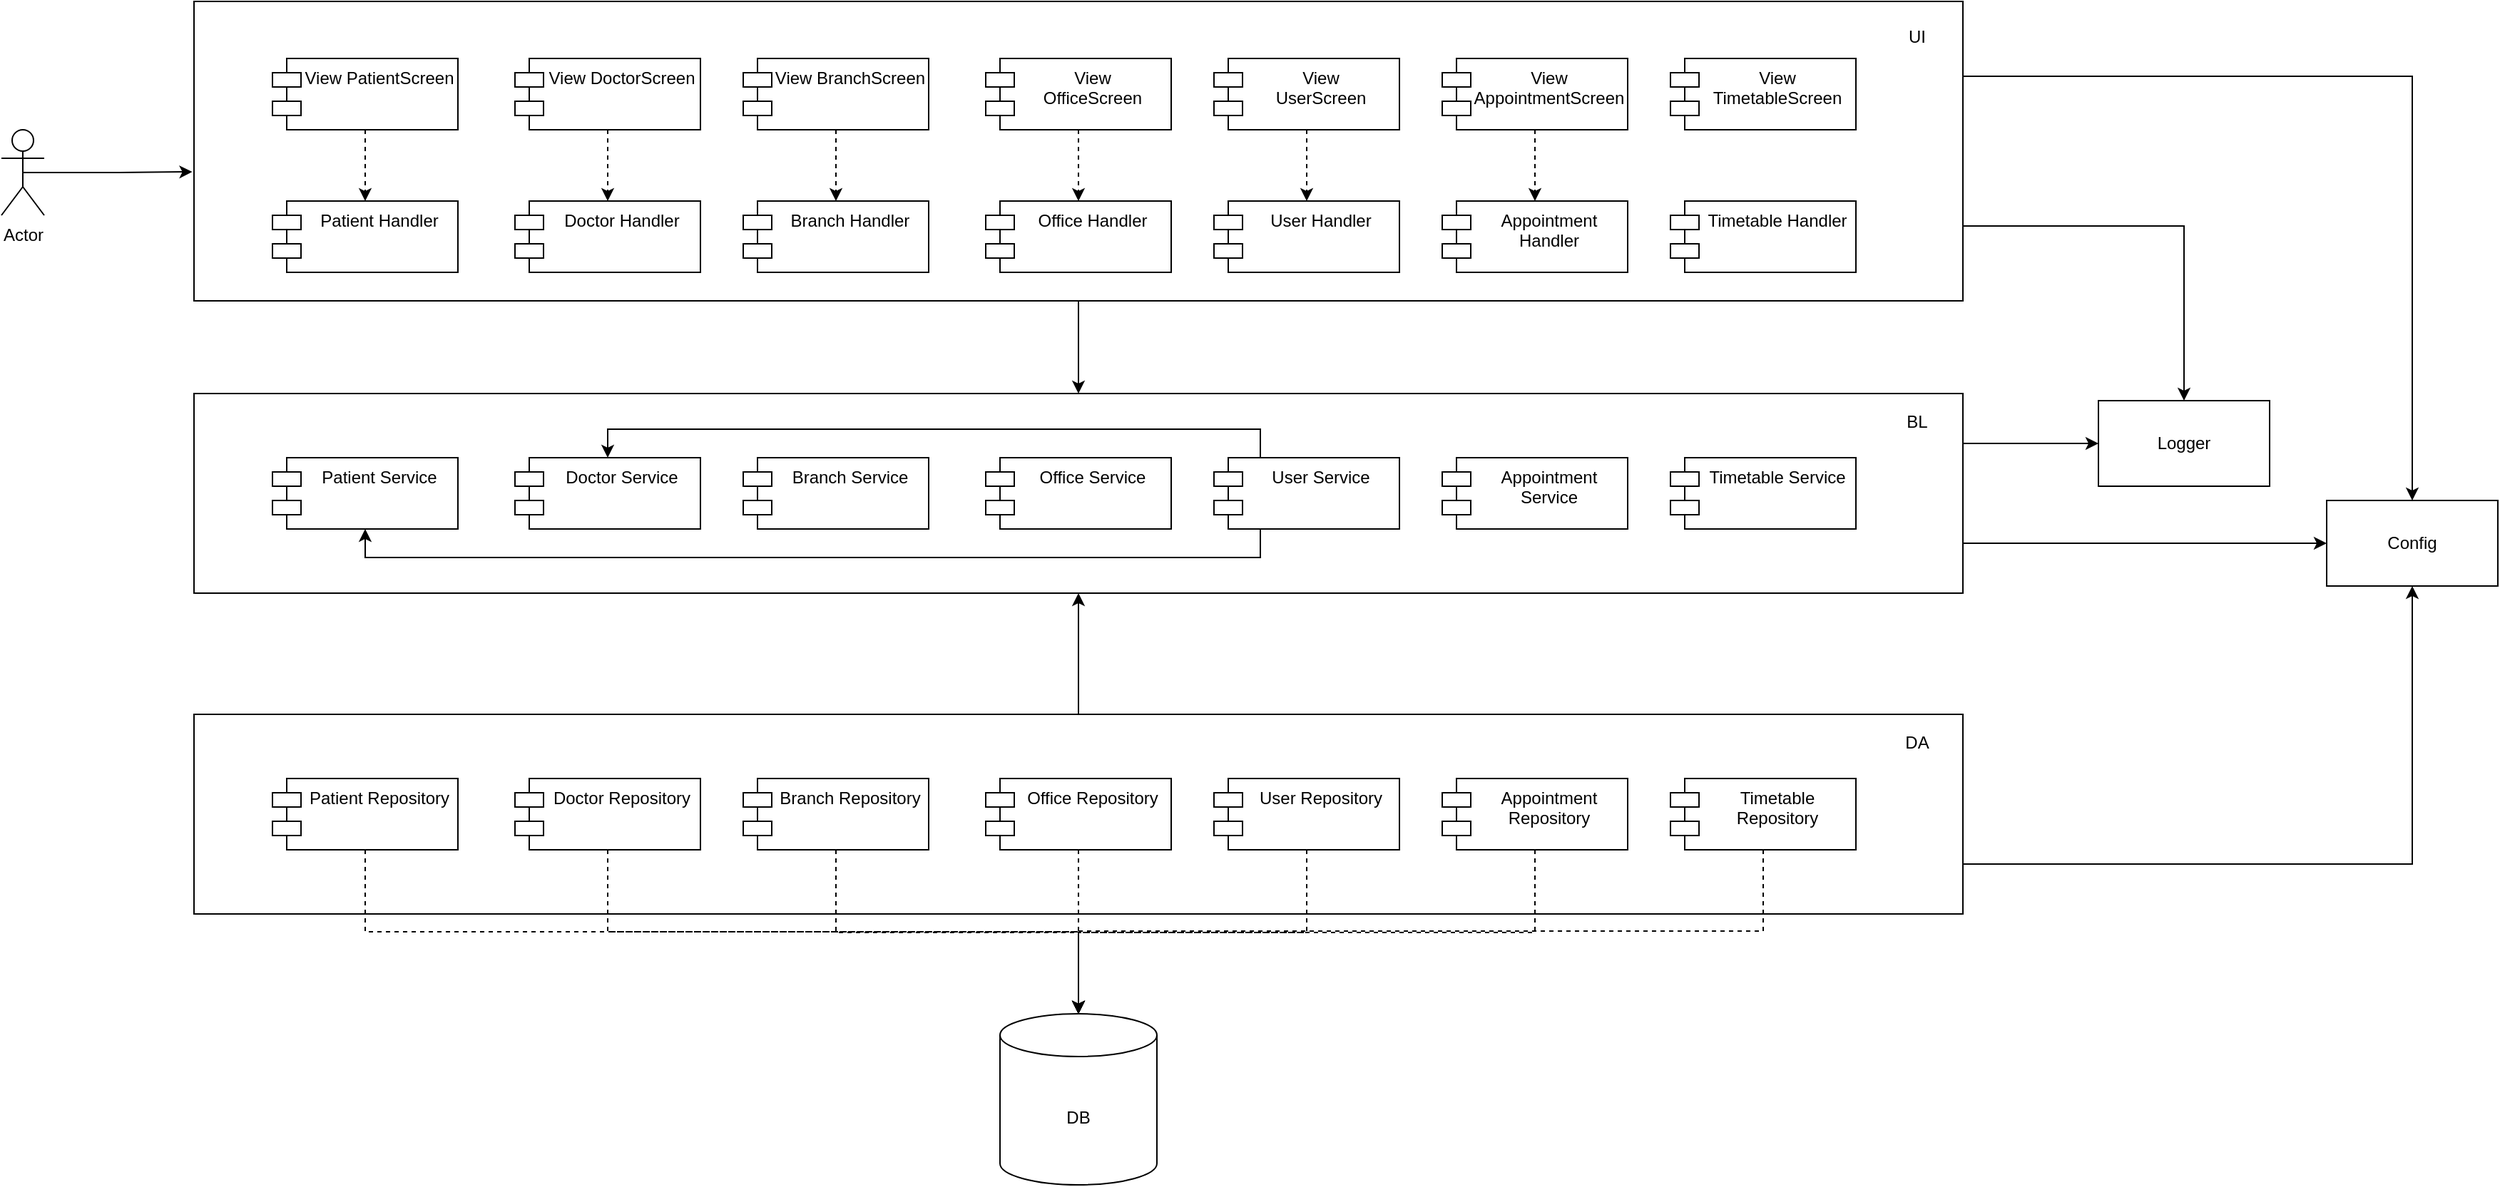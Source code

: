 <mxfile version="21.6.8" type="device">
  <diagram name="Страница — 1" id="c20qiiFSY_c8LHRDyIgN">
    <mxGraphModel dx="1628" dy="2151" grid="1" gridSize="10" guides="1" tooltips="1" connect="1" arrows="1" fold="1" page="1" pageScale="1" pageWidth="827" pageHeight="1169" math="0" shadow="0">
      <root>
        <mxCell id="0" />
        <mxCell id="1" parent="0" />
        <mxCell id="ci8FGddH2A7AqfQZUZbY-48" style="edgeStyle=orthogonalEdgeStyle;rounded=0;orthogonalLoop=1;jettySize=auto;html=1;exitX=0.5;exitY=1;exitDx=0;exitDy=0;entryX=0.5;entryY=0;entryDx=0;entryDy=0;" edge="1" parent="1" source="ci8FGddH2A7AqfQZUZbY-37" target="ci8FGddH2A7AqfQZUZbY-35">
          <mxGeometry relative="1" as="geometry" />
        </mxCell>
        <mxCell id="ci8FGddH2A7AqfQZUZbY-65" style="edgeStyle=orthogonalEdgeStyle;rounded=0;orthogonalLoop=1;jettySize=auto;html=1;exitX=1;exitY=0.75;exitDx=0;exitDy=0;" edge="1" parent="1" source="ci8FGddH2A7AqfQZUZbY-37" target="ci8FGddH2A7AqfQZUZbY-64">
          <mxGeometry relative="1" as="geometry" />
        </mxCell>
        <mxCell id="ci8FGddH2A7AqfQZUZbY-66" style="edgeStyle=orthogonalEdgeStyle;rounded=0;orthogonalLoop=1;jettySize=auto;html=1;exitX=1;exitY=0.25;exitDx=0;exitDy=0;entryX=0.5;entryY=0;entryDx=0;entryDy=0;" edge="1" parent="1" source="ci8FGddH2A7AqfQZUZbY-37" target="ci8FGddH2A7AqfQZUZbY-63">
          <mxGeometry relative="1" as="geometry" />
        </mxCell>
        <mxCell id="ci8FGddH2A7AqfQZUZbY-37" value="" style="rounded=0;whiteSpace=wrap;html=1;" vertex="1" parent="1">
          <mxGeometry x="155" y="-220" width="1240" height="210" as="geometry" />
        </mxCell>
        <mxCell id="ci8FGddH2A7AqfQZUZbY-68" style="edgeStyle=orthogonalEdgeStyle;rounded=0;orthogonalLoop=1;jettySize=auto;html=1;exitX=1;exitY=0.75;exitDx=0;exitDy=0;entryX=0;entryY=0.5;entryDx=0;entryDy=0;" edge="1" parent="1" source="ci8FGddH2A7AqfQZUZbY-35" target="ci8FGddH2A7AqfQZUZbY-63">
          <mxGeometry relative="1" as="geometry" />
        </mxCell>
        <mxCell id="ci8FGddH2A7AqfQZUZbY-69" style="edgeStyle=orthogonalEdgeStyle;rounded=0;orthogonalLoop=1;jettySize=auto;html=1;exitX=1;exitY=0.25;exitDx=0;exitDy=0;" edge="1" parent="1" source="ci8FGddH2A7AqfQZUZbY-35" target="ci8FGddH2A7AqfQZUZbY-64">
          <mxGeometry relative="1" as="geometry" />
        </mxCell>
        <mxCell id="ci8FGddH2A7AqfQZUZbY-35" value="" style="rounded=0;whiteSpace=wrap;html=1;" vertex="1" parent="1">
          <mxGeometry x="155" y="55" width="1240" height="140" as="geometry" />
        </mxCell>
        <mxCell id="ci8FGddH2A7AqfQZUZbY-46" style="edgeStyle=orthogonalEdgeStyle;rounded=0;orthogonalLoop=1;jettySize=auto;html=1;exitX=0.5;exitY=0;exitDx=0;exitDy=0;entryX=0.5;entryY=1;entryDx=0;entryDy=0;" edge="1" parent="1" source="ci8FGddH2A7AqfQZUZbY-33" target="ci8FGddH2A7AqfQZUZbY-35">
          <mxGeometry relative="1" as="geometry" />
        </mxCell>
        <mxCell id="ci8FGddH2A7AqfQZUZbY-72" style="edgeStyle=orthogonalEdgeStyle;rounded=0;orthogonalLoop=1;jettySize=auto;html=1;exitX=1;exitY=0.75;exitDx=0;exitDy=0;entryX=0.5;entryY=1;entryDx=0;entryDy=0;" edge="1" parent="1" source="ci8FGddH2A7AqfQZUZbY-33" target="ci8FGddH2A7AqfQZUZbY-63">
          <mxGeometry relative="1" as="geometry" />
        </mxCell>
        <mxCell id="ci8FGddH2A7AqfQZUZbY-33" value="" style="rounded=0;whiteSpace=wrap;html=1;" vertex="1" parent="1">
          <mxGeometry x="155" y="280" width="1240" height="140" as="geometry" />
        </mxCell>
        <mxCell id="ci8FGddH2A7AqfQZUZbY-60" style="edgeStyle=orthogonalEdgeStyle;rounded=0;orthogonalLoop=1;jettySize=auto;html=1;entryX=0.5;entryY=0;entryDx=0;entryDy=0;entryPerimeter=0;dashed=1;" edge="1" parent="1" source="ci8FGddH2A7AqfQZUZbY-10" target="ci8FGddH2A7AqfQZUZbY-55">
          <mxGeometry relative="1" as="geometry">
            <Array as="points">
              <mxPoint x="935" y="433" />
              <mxPoint x="775" y="433" />
            </Array>
          </mxGeometry>
        </mxCell>
        <mxCell id="ci8FGddH2A7AqfQZUZbY-10" value="User Repository" style="shape=module;align=left;spacingLeft=20;align=center;verticalAlign=top;whiteSpace=wrap;html=1;" vertex="1" parent="1">
          <mxGeometry x="870" y="325" width="130" height="50" as="geometry" />
        </mxCell>
        <mxCell id="ci8FGddH2A7AqfQZUZbY-62" style="edgeStyle=orthogonalEdgeStyle;rounded=0;orthogonalLoop=1;jettySize=auto;html=1;entryX=0.5;entryY=0;entryDx=0;entryDy=0;entryPerimeter=0;dashed=1;" edge="1" parent="1" source="ci8FGddH2A7AqfQZUZbY-11" target="ci8FGddH2A7AqfQZUZbY-55">
          <mxGeometry relative="1" as="geometry">
            <Array as="points">
              <mxPoint x="1255" y="432" />
              <mxPoint x="775" y="432" />
            </Array>
          </mxGeometry>
        </mxCell>
        <mxCell id="ci8FGddH2A7AqfQZUZbY-11" value="Timetable Repository" style="shape=module;align=left;spacingLeft=20;align=center;verticalAlign=top;whiteSpace=wrap;html=1;" vertex="1" parent="1">
          <mxGeometry x="1190" y="325" width="130" height="50" as="geometry" />
        </mxCell>
        <mxCell id="ci8FGddH2A7AqfQZUZbY-61" style="edgeStyle=orthogonalEdgeStyle;rounded=0;orthogonalLoop=1;jettySize=auto;html=1;entryX=0.5;entryY=0;entryDx=0;entryDy=0;entryPerimeter=0;dashed=1;" edge="1" parent="1" source="ci8FGddH2A7AqfQZUZbY-12" target="ci8FGddH2A7AqfQZUZbY-55">
          <mxGeometry relative="1" as="geometry">
            <Array as="points">
              <mxPoint x="1095" y="433" />
              <mxPoint x="775" y="433" />
            </Array>
          </mxGeometry>
        </mxCell>
        <mxCell id="ci8FGddH2A7AqfQZUZbY-12" value="Appointment Repository" style="shape=module;align=left;spacingLeft=20;align=center;verticalAlign=top;whiteSpace=wrap;html=1;" vertex="1" parent="1">
          <mxGeometry x="1030" y="325" width="130" height="50" as="geometry" />
        </mxCell>
        <mxCell id="ci8FGddH2A7AqfQZUZbY-59" style="edgeStyle=orthogonalEdgeStyle;rounded=0;orthogonalLoop=1;jettySize=auto;html=1;entryX=0.5;entryY=0;entryDx=0;entryDy=0;entryPerimeter=0;dashed=1;" edge="1" parent="1" source="ci8FGddH2A7AqfQZUZbY-13" target="ci8FGddH2A7AqfQZUZbY-55">
          <mxGeometry relative="1" as="geometry" />
        </mxCell>
        <mxCell id="ci8FGddH2A7AqfQZUZbY-13" value="Office Repository" style="shape=module;align=left;spacingLeft=20;align=center;verticalAlign=top;whiteSpace=wrap;html=1;" vertex="1" parent="1">
          <mxGeometry x="710" y="325" width="130" height="50" as="geometry" />
        </mxCell>
        <mxCell id="ci8FGddH2A7AqfQZUZbY-57" style="edgeStyle=orthogonalEdgeStyle;rounded=0;orthogonalLoop=1;jettySize=auto;html=1;exitX=0.5;exitY=1;exitDx=0;exitDy=0;entryX=0.5;entryY=0;entryDx=0;entryDy=0;entryPerimeter=0;dashed=1;" edge="1" parent="1" source="ci8FGddH2A7AqfQZUZbY-14" target="ci8FGddH2A7AqfQZUZbY-55">
          <mxGeometry relative="1" as="geometry">
            <mxPoint x="770" y="490" as="targetPoint" />
          </mxGeometry>
        </mxCell>
        <mxCell id="ci8FGddH2A7AqfQZUZbY-14" value="Doctor Repository" style="shape=module;align=left;spacingLeft=20;align=center;verticalAlign=top;whiteSpace=wrap;html=1;" vertex="1" parent="1">
          <mxGeometry x="380" y="325" width="130" height="50" as="geometry" />
        </mxCell>
        <mxCell id="ci8FGddH2A7AqfQZUZbY-56" style="edgeStyle=orthogonalEdgeStyle;rounded=0;orthogonalLoop=1;jettySize=auto;html=1;exitX=0.5;exitY=1;exitDx=0;exitDy=0;dashed=1;" edge="1" parent="1" source="ci8FGddH2A7AqfQZUZbY-15" target="ci8FGddH2A7AqfQZUZbY-55">
          <mxGeometry relative="1" as="geometry" />
        </mxCell>
        <mxCell id="ci8FGddH2A7AqfQZUZbY-15" value="Patient Repository" style="shape=module;align=left;spacingLeft=20;align=center;verticalAlign=top;whiteSpace=wrap;html=1;" vertex="1" parent="1">
          <mxGeometry x="210" y="325" width="130" height="50" as="geometry" />
        </mxCell>
        <mxCell id="ci8FGddH2A7AqfQZUZbY-58" style="edgeStyle=orthogonalEdgeStyle;rounded=0;orthogonalLoop=1;jettySize=auto;html=1;entryX=0.5;entryY=0;entryDx=0;entryDy=0;entryPerimeter=0;dashed=1;" edge="1" parent="1" source="ci8FGddH2A7AqfQZUZbY-16" target="ci8FGddH2A7AqfQZUZbY-55">
          <mxGeometry relative="1" as="geometry">
            <Array as="points">
              <mxPoint x="605" y="433" />
              <mxPoint x="775" y="433" />
            </Array>
          </mxGeometry>
        </mxCell>
        <mxCell id="ci8FGddH2A7AqfQZUZbY-16" value="Branch Repository" style="shape=module;align=left;spacingLeft=20;align=center;verticalAlign=top;whiteSpace=wrap;html=1;" vertex="1" parent="1">
          <mxGeometry x="540" y="325" width="130" height="50" as="geometry" />
        </mxCell>
        <mxCell id="ci8FGddH2A7AqfQZUZbY-75" style="edgeStyle=orthogonalEdgeStyle;rounded=0;orthogonalLoop=1;jettySize=auto;html=1;exitX=0.25;exitY=0;exitDx=0;exitDy=0;entryX=0.5;entryY=0;entryDx=0;entryDy=0;" edge="1" parent="1" source="ci8FGddH2A7AqfQZUZbY-17" target="ci8FGddH2A7AqfQZUZbY-21">
          <mxGeometry relative="1" as="geometry" />
        </mxCell>
        <mxCell id="ci8FGddH2A7AqfQZUZbY-76" style="edgeStyle=orthogonalEdgeStyle;rounded=0;orthogonalLoop=1;jettySize=auto;html=1;exitX=0.25;exitY=1;exitDx=0;exitDy=0;entryX=0.5;entryY=1;entryDx=0;entryDy=0;" edge="1" parent="1" source="ci8FGddH2A7AqfQZUZbY-17" target="ci8FGddH2A7AqfQZUZbY-22">
          <mxGeometry relative="1" as="geometry" />
        </mxCell>
        <mxCell id="ci8FGddH2A7AqfQZUZbY-17" value="User Service" style="shape=module;align=left;spacingLeft=20;align=center;verticalAlign=top;whiteSpace=wrap;html=1;" vertex="1" parent="1">
          <mxGeometry x="870" y="100" width="130" height="50" as="geometry" />
        </mxCell>
        <mxCell id="ci8FGddH2A7AqfQZUZbY-18" value="Timetable Service" style="shape=module;align=left;spacingLeft=20;align=center;verticalAlign=top;whiteSpace=wrap;html=1;" vertex="1" parent="1">
          <mxGeometry x="1190" y="100" width="130" height="50" as="geometry" />
        </mxCell>
        <mxCell id="ci8FGddH2A7AqfQZUZbY-19" value="Appointment Service" style="shape=module;align=left;spacingLeft=20;align=center;verticalAlign=top;whiteSpace=wrap;html=1;" vertex="1" parent="1">
          <mxGeometry x="1030" y="100" width="130" height="50" as="geometry" />
        </mxCell>
        <mxCell id="ci8FGddH2A7AqfQZUZbY-20" value="Office Service" style="shape=module;align=left;spacingLeft=20;align=center;verticalAlign=top;whiteSpace=wrap;html=1;" vertex="1" parent="1">
          <mxGeometry x="710" y="100" width="130" height="50" as="geometry" />
        </mxCell>
        <mxCell id="ci8FGddH2A7AqfQZUZbY-21" value="Doctor Service" style="shape=module;align=left;spacingLeft=20;align=center;verticalAlign=top;whiteSpace=wrap;html=1;" vertex="1" parent="1">
          <mxGeometry x="380" y="100" width="130" height="50" as="geometry" />
        </mxCell>
        <mxCell id="ci8FGddH2A7AqfQZUZbY-22" value="Patient Service" style="shape=module;align=left;spacingLeft=20;align=center;verticalAlign=top;whiteSpace=wrap;html=1;" vertex="1" parent="1">
          <mxGeometry x="210" y="100" width="130" height="50" as="geometry" />
        </mxCell>
        <mxCell id="ci8FGddH2A7AqfQZUZbY-23" value="Branch Service" style="shape=module;align=left;spacingLeft=20;align=center;verticalAlign=top;whiteSpace=wrap;html=1;" vertex="1" parent="1">
          <mxGeometry x="540" y="100" width="130" height="50" as="geometry" />
        </mxCell>
        <mxCell id="ci8FGddH2A7AqfQZUZbY-25" value="User Handler" style="shape=module;align=left;spacingLeft=20;align=center;verticalAlign=top;whiteSpace=wrap;html=1;" vertex="1" parent="1">
          <mxGeometry x="870" y="-80" width="130" height="50" as="geometry" />
        </mxCell>
        <mxCell id="ci8FGddH2A7AqfQZUZbY-26" value="Timetable Handler" style="shape=module;align=left;spacingLeft=20;align=center;verticalAlign=top;whiteSpace=wrap;html=1;" vertex="1" parent="1">
          <mxGeometry x="1190" y="-80" width="130" height="50" as="geometry" />
        </mxCell>
        <mxCell id="ci8FGddH2A7AqfQZUZbY-27" value="Appointment Handler" style="shape=module;align=left;spacingLeft=20;align=center;verticalAlign=top;whiteSpace=wrap;html=1;" vertex="1" parent="1">
          <mxGeometry x="1030" y="-80" width="130" height="50" as="geometry" />
        </mxCell>
        <mxCell id="ci8FGddH2A7AqfQZUZbY-28" value="Office Handler" style="shape=module;align=left;spacingLeft=20;align=center;verticalAlign=top;whiteSpace=wrap;html=1;" vertex="1" parent="1">
          <mxGeometry x="710" y="-80" width="130" height="50" as="geometry" />
        </mxCell>
        <mxCell id="ci8FGddH2A7AqfQZUZbY-29" value="Doctor Handler" style="shape=module;align=left;spacingLeft=20;align=center;verticalAlign=top;whiteSpace=wrap;html=1;" vertex="1" parent="1">
          <mxGeometry x="380" y="-80" width="130" height="50" as="geometry" />
        </mxCell>
        <mxCell id="ci8FGddH2A7AqfQZUZbY-30" value="Patient Handler" style="shape=module;align=left;spacingLeft=20;align=center;verticalAlign=top;whiteSpace=wrap;html=1;" vertex="1" parent="1">
          <mxGeometry x="210" y="-80" width="130" height="50" as="geometry" />
        </mxCell>
        <mxCell id="ci8FGddH2A7AqfQZUZbY-31" value="Branch Handler" style="shape=module;align=left;spacingLeft=20;align=center;verticalAlign=top;whiteSpace=wrap;html=1;" vertex="1" parent="1">
          <mxGeometry x="540" y="-80" width="130" height="50" as="geometry" />
        </mxCell>
        <mxCell id="ci8FGddH2A7AqfQZUZbY-34" value="DA" style="text;html=1;strokeColor=none;fillColor=none;align=center;verticalAlign=middle;whiteSpace=wrap;rounded=0;" vertex="1" parent="1">
          <mxGeometry x="1332.5" y="285" width="60" height="30" as="geometry" />
        </mxCell>
        <mxCell id="ci8FGddH2A7AqfQZUZbY-36" value="BL" style="text;html=1;strokeColor=none;fillColor=none;align=center;verticalAlign=middle;whiteSpace=wrap;rounded=0;" vertex="1" parent="1">
          <mxGeometry x="1332.5" y="60" width="60" height="30" as="geometry" />
        </mxCell>
        <mxCell id="ci8FGddH2A7AqfQZUZbY-38" value="UI" style="text;html=1;strokeColor=none;fillColor=none;align=center;verticalAlign=middle;whiteSpace=wrap;rounded=0;" vertex="1" parent="1">
          <mxGeometry x="1332.5" y="-210" width="60" height="30" as="geometry" />
        </mxCell>
        <mxCell id="ci8FGddH2A7AqfQZUZbY-53" value="" style="edgeStyle=orthogonalEdgeStyle;rounded=0;orthogonalLoop=1;jettySize=auto;html=1;dashed=1;" edge="1" parent="1" source="ci8FGddH2A7AqfQZUZbY-39" target="ci8FGddH2A7AqfQZUZbY-25">
          <mxGeometry relative="1" as="geometry" />
        </mxCell>
        <mxCell id="ci8FGddH2A7AqfQZUZbY-39" value="View &lt;br&gt;UserScreen" style="shape=module;align=left;spacingLeft=20;align=center;verticalAlign=top;whiteSpace=wrap;html=1;" vertex="1" parent="1">
          <mxGeometry x="870" y="-180" width="130" height="50" as="geometry" />
        </mxCell>
        <mxCell id="ci8FGddH2A7AqfQZUZbY-40" value="View TimetableScreen" style="shape=module;align=left;spacingLeft=20;align=center;verticalAlign=top;whiteSpace=wrap;html=1;" vertex="1" parent="1">
          <mxGeometry x="1190" y="-180" width="130" height="50" as="geometry" />
        </mxCell>
        <mxCell id="ci8FGddH2A7AqfQZUZbY-54" value="" style="edgeStyle=orthogonalEdgeStyle;rounded=0;orthogonalLoop=1;jettySize=auto;html=1;dashed=1;" edge="1" parent="1" source="ci8FGddH2A7AqfQZUZbY-41" target="ci8FGddH2A7AqfQZUZbY-27">
          <mxGeometry relative="1" as="geometry" />
        </mxCell>
        <mxCell id="ci8FGddH2A7AqfQZUZbY-41" value="View AppointmentScreen" style="shape=module;align=left;spacingLeft=20;align=center;verticalAlign=top;whiteSpace=wrap;html=1;" vertex="1" parent="1">
          <mxGeometry x="1030" y="-180" width="130" height="50" as="geometry" />
        </mxCell>
        <mxCell id="ci8FGddH2A7AqfQZUZbY-52" value="" style="edgeStyle=orthogonalEdgeStyle;rounded=0;orthogonalLoop=1;jettySize=auto;html=1;dashed=1;" edge="1" parent="1" source="ci8FGddH2A7AqfQZUZbY-42" target="ci8FGddH2A7AqfQZUZbY-28">
          <mxGeometry relative="1" as="geometry" />
        </mxCell>
        <mxCell id="ci8FGddH2A7AqfQZUZbY-42" value="View &lt;br&gt;OfficeScreen" style="shape=module;align=left;spacingLeft=20;align=center;verticalAlign=top;whiteSpace=wrap;html=1;" vertex="1" parent="1">
          <mxGeometry x="710" y="-180" width="130" height="50" as="geometry" />
        </mxCell>
        <mxCell id="ci8FGddH2A7AqfQZUZbY-50" value="" style="edgeStyle=orthogonalEdgeStyle;rounded=0;orthogonalLoop=1;jettySize=auto;html=1;dashed=1;" edge="1" parent="1" source="ci8FGddH2A7AqfQZUZbY-43" target="ci8FGddH2A7AqfQZUZbY-29">
          <mxGeometry relative="1" as="geometry" />
        </mxCell>
        <mxCell id="ci8FGddH2A7AqfQZUZbY-43" value="View DoctorScreen" style="shape=module;align=left;spacingLeft=20;align=center;verticalAlign=top;whiteSpace=wrap;html=1;" vertex="1" parent="1">
          <mxGeometry x="380" y="-180" width="130" height="50" as="geometry" />
        </mxCell>
        <mxCell id="ci8FGddH2A7AqfQZUZbY-49" style="edgeStyle=orthogonalEdgeStyle;rounded=0;orthogonalLoop=1;jettySize=auto;html=1;exitX=0.5;exitY=1;exitDx=0;exitDy=0;entryX=0.5;entryY=0;entryDx=0;entryDy=0;dashed=1;" edge="1" parent="1" source="ci8FGddH2A7AqfQZUZbY-44" target="ci8FGddH2A7AqfQZUZbY-30">
          <mxGeometry relative="1" as="geometry" />
        </mxCell>
        <mxCell id="ci8FGddH2A7AqfQZUZbY-44" value="View PatientScreen" style="shape=module;align=left;spacingLeft=20;align=center;verticalAlign=top;whiteSpace=wrap;html=1;" vertex="1" parent="1">
          <mxGeometry x="210" y="-180" width="130" height="50" as="geometry" />
        </mxCell>
        <mxCell id="ci8FGddH2A7AqfQZUZbY-51" value="" style="edgeStyle=orthogonalEdgeStyle;rounded=0;orthogonalLoop=1;jettySize=auto;html=1;dashed=1;" edge="1" parent="1" source="ci8FGddH2A7AqfQZUZbY-45" target="ci8FGddH2A7AqfQZUZbY-31">
          <mxGeometry relative="1" as="geometry" />
        </mxCell>
        <mxCell id="ci8FGddH2A7AqfQZUZbY-45" value="View BranchScreen" style="shape=module;align=left;spacingLeft=20;align=center;verticalAlign=top;whiteSpace=wrap;html=1;" vertex="1" parent="1">
          <mxGeometry x="540" y="-180" width="130" height="50" as="geometry" />
        </mxCell>
        <mxCell id="ci8FGddH2A7AqfQZUZbY-55" value="DB" style="shape=cylinder3;whiteSpace=wrap;html=1;boundedLbl=1;backgroundOutline=1;size=15;" vertex="1" parent="1">
          <mxGeometry x="720" y="490" width="110" height="120" as="geometry" />
        </mxCell>
        <mxCell id="ci8FGddH2A7AqfQZUZbY-63" value="Config" style="rounded=0;whiteSpace=wrap;html=1;" vertex="1" parent="1">
          <mxGeometry x="1650" y="130" width="120" height="60" as="geometry" />
        </mxCell>
        <mxCell id="ci8FGddH2A7AqfQZUZbY-64" value="Logger" style="rounded=0;whiteSpace=wrap;html=1;" vertex="1" parent="1">
          <mxGeometry x="1490" y="60" width="120" height="60" as="geometry" />
        </mxCell>
        <mxCell id="ci8FGddH2A7AqfQZUZbY-74" style="edgeStyle=orthogonalEdgeStyle;rounded=0;orthogonalLoop=1;jettySize=auto;html=1;exitX=0.5;exitY=0.5;exitDx=0;exitDy=0;exitPerimeter=0;entryX=-0.001;entryY=0.569;entryDx=0;entryDy=0;entryPerimeter=0;" edge="1" parent="1" source="ci8FGddH2A7AqfQZUZbY-73" target="ci8FGddH2A7AqfQZUZbY-37">
          <mxGeometry relative="1" as="geometry" />
        </mxCell>
        <mxCell id="ci8FGddH2A7AqfQZUZbY-73" value="Actor" style="shape=umlActor;verticalLabelPosition=bottom;verticalAlign=top;html=1;outlineConnect=0;" vertex="1" parent="1">
          <mxGeometry x="20" y="-130" width="30" height="60" as="geometry" />
        </mxCell>
      </root>
    </mxGraphModel>
  </diagram>
</mxfile>
